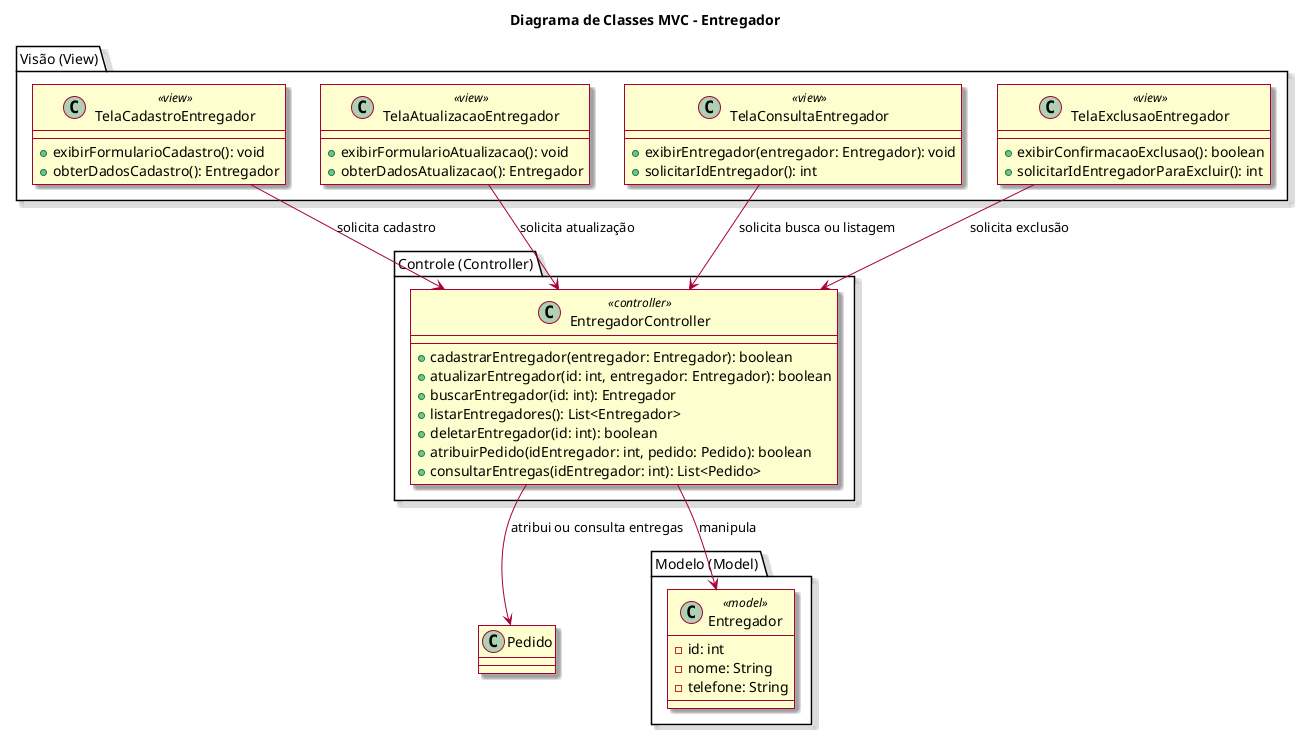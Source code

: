 @startuml CRUD_Entregador

skin rose

title Diagrama de Classes MVC - Entregador

package "Visão (View)" {
    class TelaCadastroEntregador <<view>> {
        + exibirFormularioCadastro(): void
        + obterDadosCadastro(): Entregador
    }

    class TelaAtualizacaoEntregador <<view>> {
        + exibirFormularioAtualizacao(): void
        + obterDadosAtualizacao(): Entregador
    }

    class TelaConsultaEntregador <<view>> {
        + exibirEntregador(entregador: Entregador): void
        + solicitarIdEntregador(): int
    }

    class TelaExclusaoEntregador <<view>> {
        + exibirConfirmacaoExclusao(): boolean
        + solicitarIdEntregadorParaExcluir(): int
    }
}

package "Controle (Controller)" {
    class EntregadorController <<controller>> {
        + cadastrarEntregador(entregador: Entregador): boolean
        + atualizarEntregador(id: int, entregador: Entregador): boolean
        + buscarEntregador(id: int): Entregador
        + listarEntregadores(): List<Entregador>
        + deletarEntregador(id: int): boolean
        + atribuirPedido(idEntregador: int, pedido: Pedido): boolean
        + consultarEntregas(idEntregador: int): List<Pedido>
    }
}

package "Modelo (Model)" {
    class Entregador <<model>> {
        - id: int
        - nome: String
        - telefone: String
    }
}

'Relacionamentos entre as classes
TelaCadastroEntregador --> EntregadorController: "solicita cadastro"
TelaAtualizacaoEntregador --> EntregadorController: "solicita atualização"
TelaConsultaEntregador --> EntregadorController: "solicita busca ou listagem"
TelaExclusaoEntregador --> EntregadorController: "solicita exclusão"

EntregadorController --> Entregador: "manipula"
EntregadorController --> Pedido: "atribui ou consulta entregas"


@enduml
